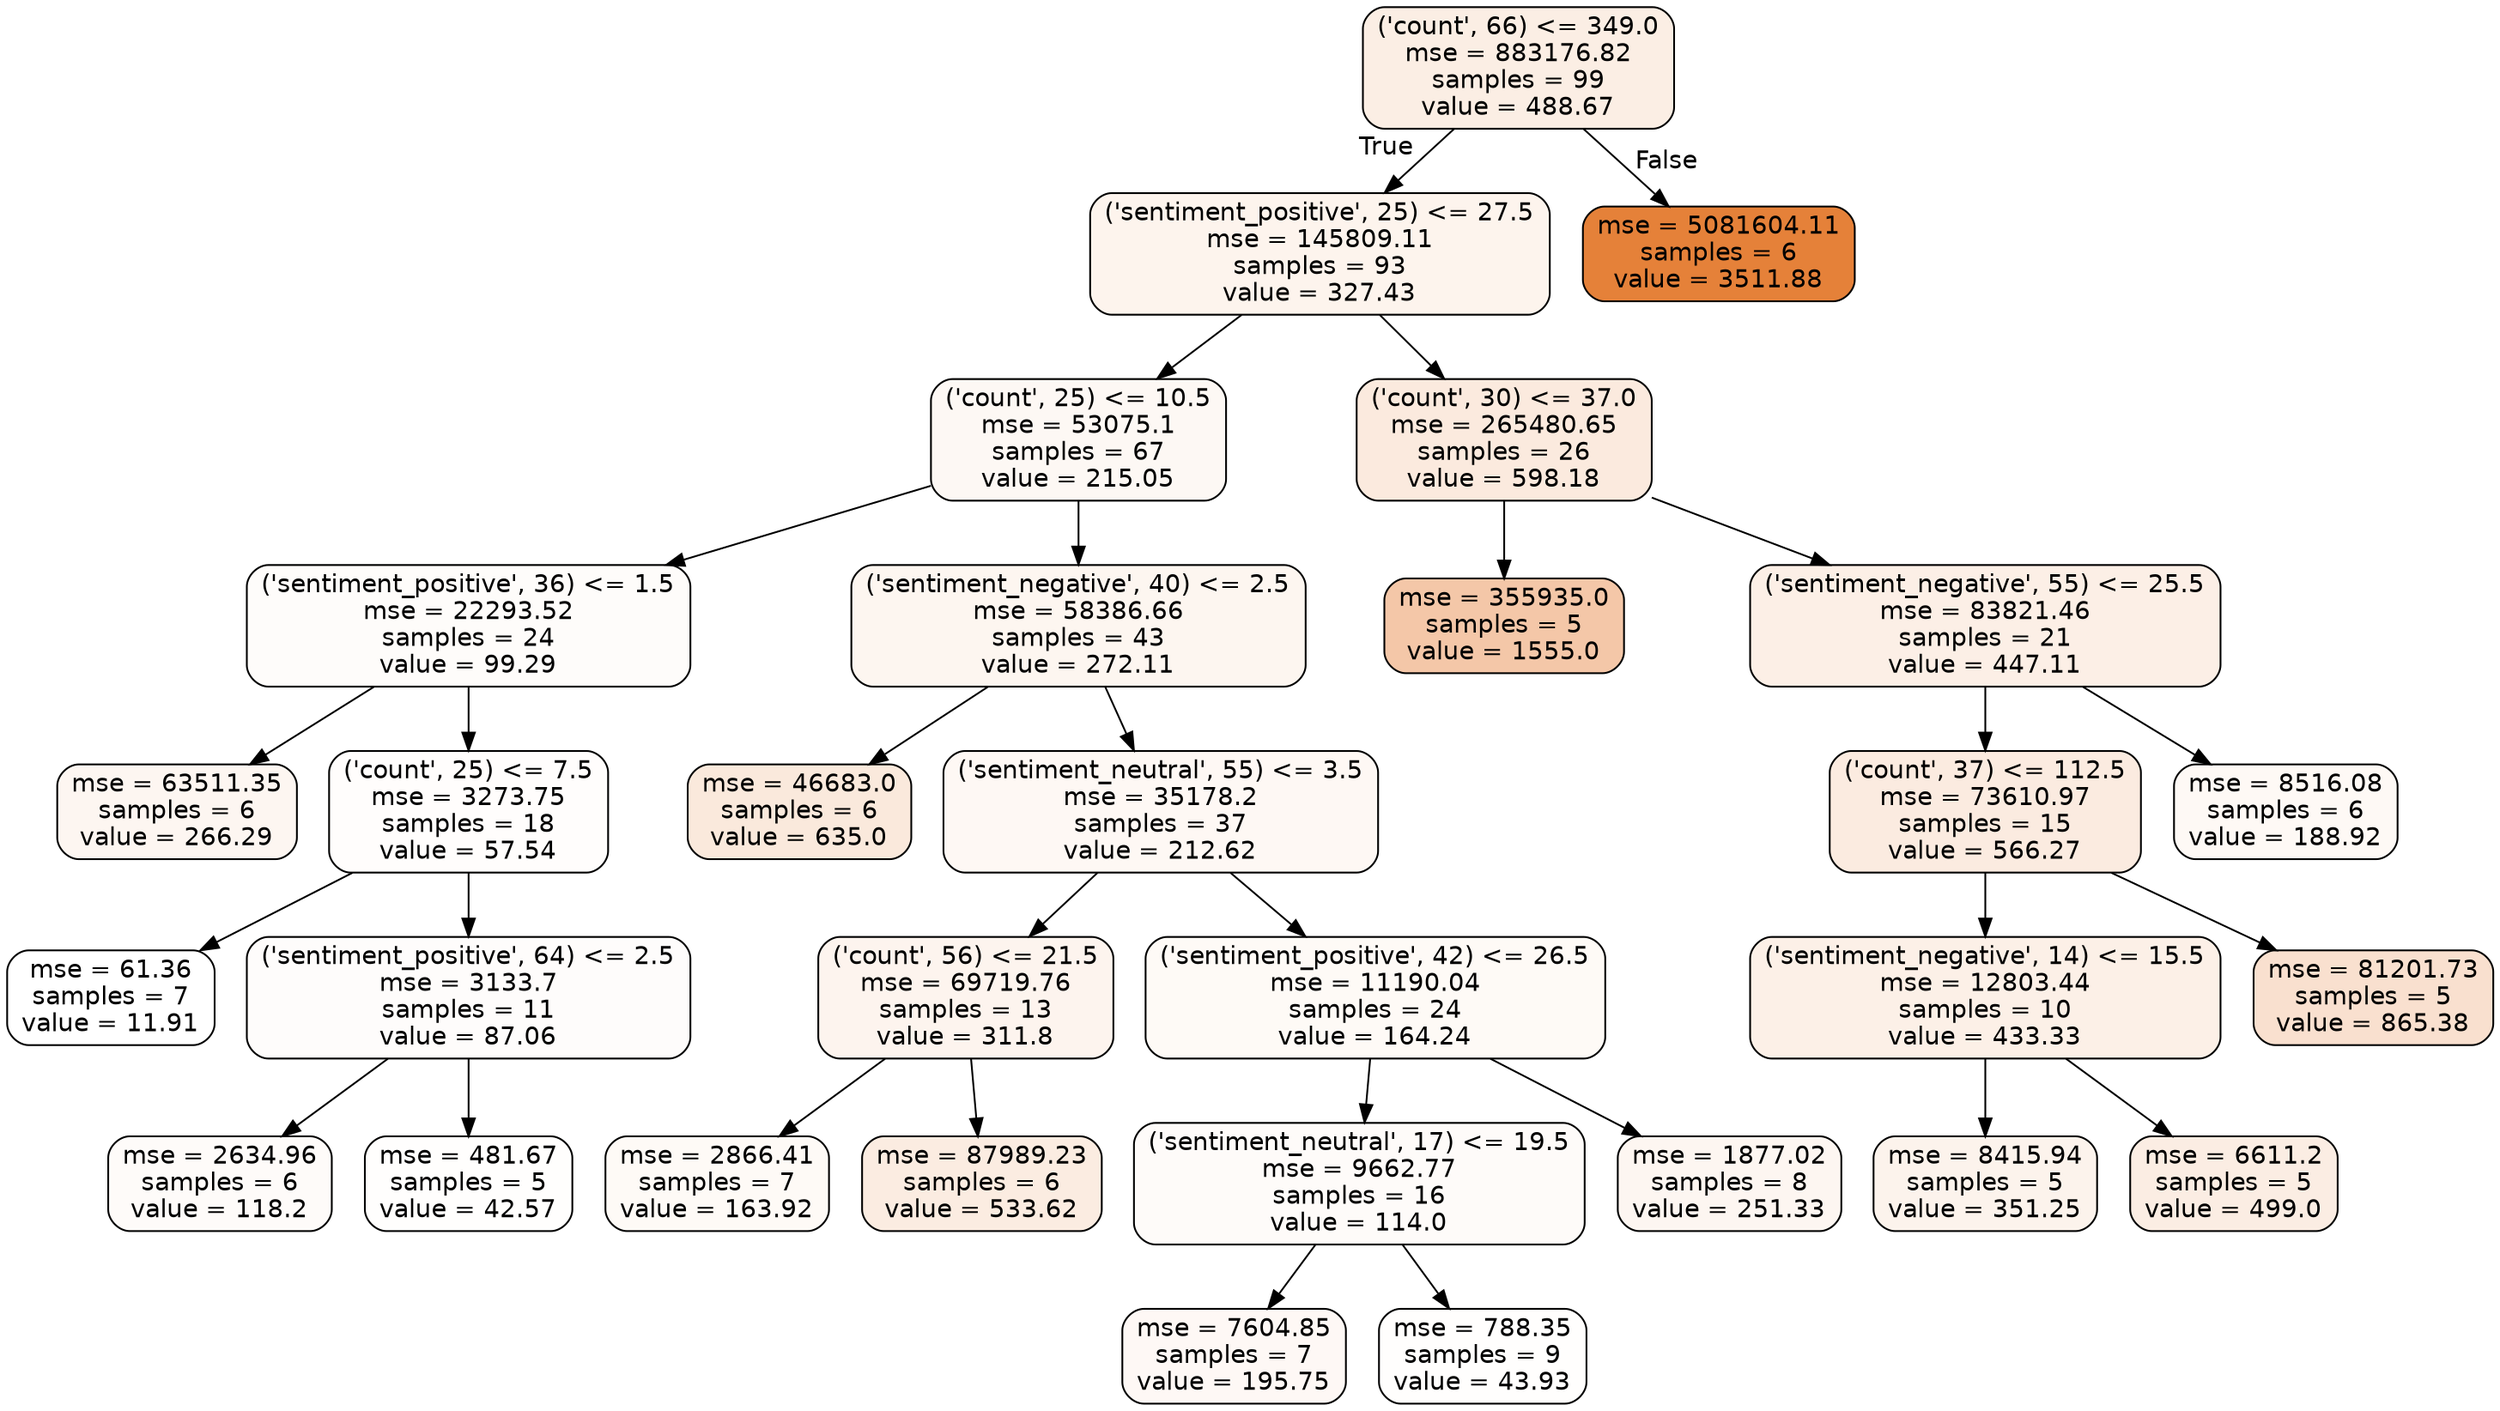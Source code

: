 digraph Tree {
node [shape=box, style="filled, rounded", color="black", fontname=helvetica] ;
edge [fontname=helvetica] ;
0 [label="('count', 66) <= 349.0\nmse = 883176.82\nsamples = 99\nvalue = 488.67", fillcolor="#fbeee4"] ;
1 [label="('sentiment_positive', 25) <= 27.5\nmse = 145809.11\nsamples = 93\nvalue = 327.43", fillcolor="#fdf4ed"] ;
0 -> 1 [labeldistance=2.5, labelangle=45, headlabel="True"] ;
2 [label="('count', 25) <= 10.5\nmse = 53075.1\nsamples = 67\nvalue = 215.05", fillcolor="#fdf8f4"] ;
1 -> 2 ;
3 [label="('sentiment_positive', 36) <= 1.5\nmse = 22293.52\nsamples = 24\nvalue = 99.29", fillcolor="#fefcfa"] ;
2 -> 3 ;
4 [label="mse = 63511.35\nsamples = 6\nvalue = 266.29", fillcolor="#fdf6f1"] ;
3 -> 4 ;
5 [label="('count', 25) <= 7.5\nmse = 3273.75\nsamples = 18\nvalue = 57.54", fillcolor="#fffdfc"] ;
3 -> 5 ;
6 [label="mse = 61.36\nsamples = 7\nvalue = 11.91", fillcolor="#ffffff"] ;
5 -> 6 ;
7 [label="('sentiment_positive', 64) <= 2.5\nmse = 3133.7\nsamples = 11\nvalue = 87.06", fillcolor="#fefcfb"] ;
5 -> 7 ;
8 [label="mse = 2634.96\nsamples = 6\nvalue = 118.2", fillcolor="#fefbf9"] ;
7 -> 8 ;
9 [label="mse = 481.67\nsamples = 5\nvalue = 42.57", fillcolor="#fffefd"] ;
7 -> 9 ;
10 [label="('sentiment_negative', 40) <= 2.5\nmse = 58386.66\nsamples = 43\nvalue = 272.11", fillcolor="#fdf6f0"] ;
2 -> 10 ;
11 [label="mse = 46683.0\nsamples = 6\nvalue = 635.0", fillcolor="#fae9dc"] ;
10 -> 11 ;
12 [label="('sentiment_neutral', 55) <= 3.5\nmse = 35178.2\nsamples = 37\nvalue = 212.62", fillcolor="#fef8f4"] ;
10 -> 12 ;
13 [label="('count', 56) <= 21.5\nmse = 69719.76\nsamples = 13\nvalue = 311.8", fillcolor="#fdf4ee"] ;
12 -> 13 ;
14 [label="mse = 2866.41\nsamples = 7\nvalue = 163.92", fillcolor="#fefaf6"] ;
13 -> 14 ;
15 [label="mse = 87989.23\nsamples = 6\nvalue = 533.62", fillcolor="#fbece1"] ;
13 -> 15 ;
16 [label="('sentiment_positive', 42) <= 26.5\nmse = 11190.04\nsamples = 24\nvalue = 164.24", fillcolor="#fefaf6"] ;
12 -> 16 ;
17 [label="('sentiment_neutral', 17) <= 19.5\nmse = 9662.77\nsamples = 16\nvalue = 114.0", fillcolor="#fefbf9"] ;
16 -> 17 ;
18 [label="mse = 7604.85\nsamples = 7\nvalue = 195.75", fillcolor="#fef8f5"] ;
17 -> 18 ;
19 [label="mse = 788.35\nsamples = 9\nvalue = 43.93", fillcolor="#fffefd"] ;
17 -> 19 ;
20 [label="mse = 1877.02\nsamples = 8\nvalue = 251.33", fillcolor="#fdf6f1"] ;
16 -> 20 ;
21 [label="('count', 30) <= 37.0\nmse = 265480.65\nsamples = 26\nvalue = 598.18", fillcolor="#fbeade"] ;
1 -> 21 ;
22 [label="mse = 355935.0\nsamples = 5\nvalue = 1555.0", fillcolor="#f4c7a8"] ;
21 -> 22 ;
23 [label="('sentiment_negative', 55) <= 25.5\nmse = 83821.46\nsamples = 21\nvalue = 447.11", fillcolor="#fcefe6"] ;
21 -> 23 ;
24 [label="('count', 37) <= 112.5\nmse = 73610.97\nsamples = 15\nvalue = 566.27", fillcolor="#fbebe0"] ;
23 -> 24 ;
25 [label="('sentiment_negative', 14) <= 15.5\nmse = 12803.44\nsamples = 10\nvalue = 433.33", fillcolor="#fcf0e7"] ;
24 -> 25 ;
26 [label="mse = 8415.94\nsamples = 5\nvalue = 351.25", fillcolor="#fcf3ec"] ;
25 -> 26 ;
27 [label="mse = 6611.2\nsamples = 5\nvalue = 499.0", fillcolor="#fbede3"] ;
25 -> 27 ;
28 [label="mse = 81201.73\nsamples = 5\nvalue = 865.38", fillcolor="#f9e0cf"] ;
24 -> 28 ;
29 [label="mse = 8516.08\nsamples = 6\nvalue = 188.92", fillcolor="#fef9f5"] ;
23 -> 29 ;
30 [label="mse = 5081604.11\nsamples = 6\nvalue = 3511.88", fillcolor="#e58139"] ;
0 -> 30 [labeldistance=2.5, labelangle=-45, headlabel="False"] ;
}